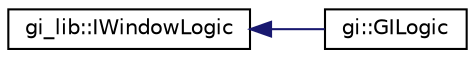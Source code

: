 digraph "Graphical Class Hierarchy"
{
  edge [fontname="Helvetica",fontsize="10",labelfontname="Helvetica",labelfontsize="10"];
  node [fontname="Helvetica",fontsize="10",shape=record];
  rankdir="LR";
  Node1 [label="gi_lib::IWindowLogic",height=0.2,width=0.4,color="black", fillcolor="white", style="filled",URL="$classgi__lib_1_1_i_window_logic.html",tooltip="Represents the core logic of the application. "];
  Node1 -> Node2 [dir="back",color="midnightblue",fontsize="10",style="solid",fontname="Helvetica"];
  Node2 [label="gi::GILogic",height=0.2,width=0.4,color="black", fillcolor="white", style="filled",URL="$classgi_1_1_g_i_logic.html",tooltip="Application&#39;s logic. "];
}
